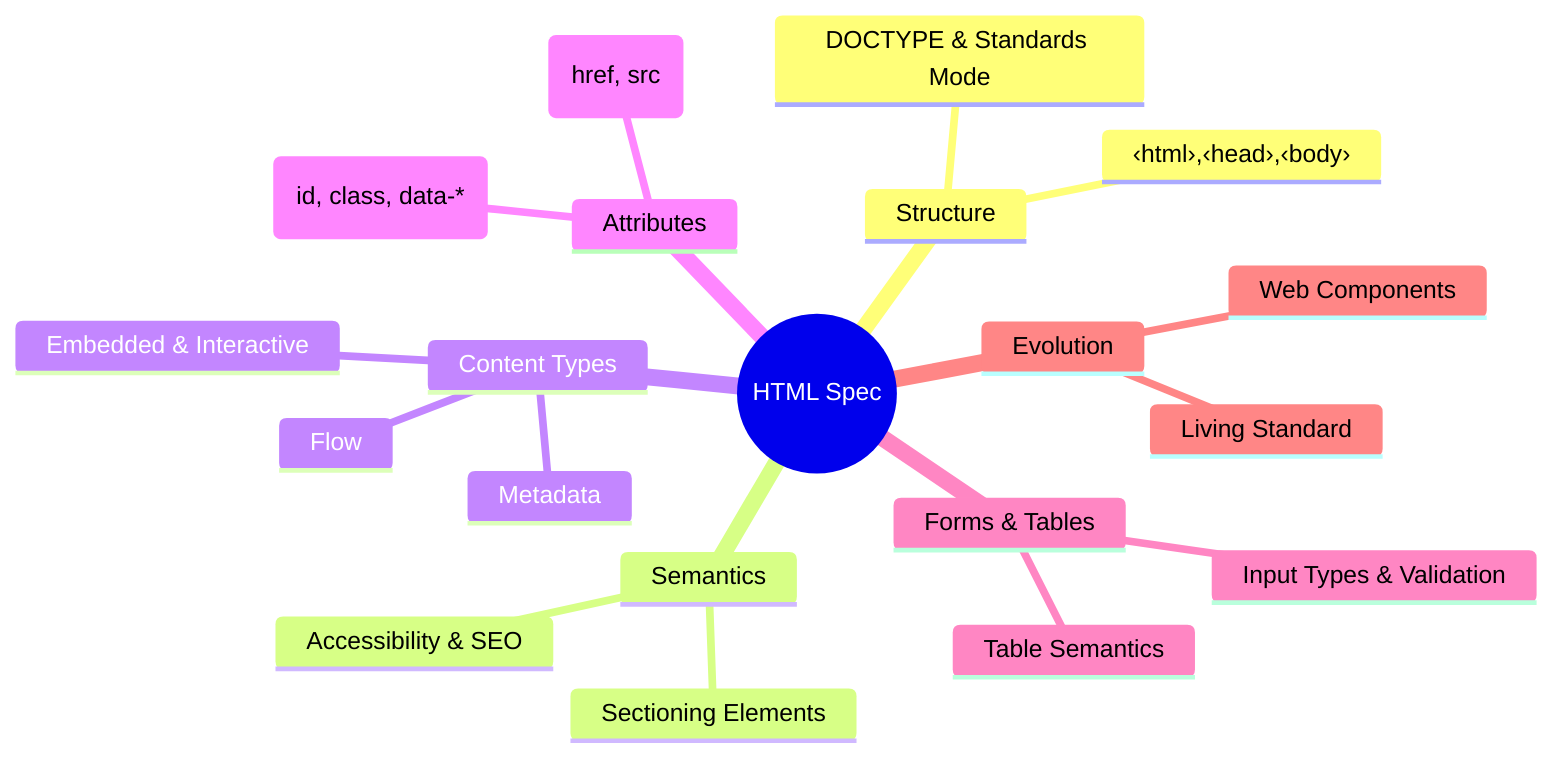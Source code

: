 mindmap
  root((HTML Spec))
    Structure
      DOCTYPE & Standards Mode
      ‹html›,‹head›,‹body›
    Semantics
      Sectioning Elements
      Accessibility & SEO
    Content Types
      Metadata
      Flow
      Embedded & Interactive
    Attributes
      Global (id, class, data-*)
      Element-specific (href, src)
    Forms & Tables
      Input Types & Validation
      Table Semantics
    Evolution
      Living Standard
      Web Components